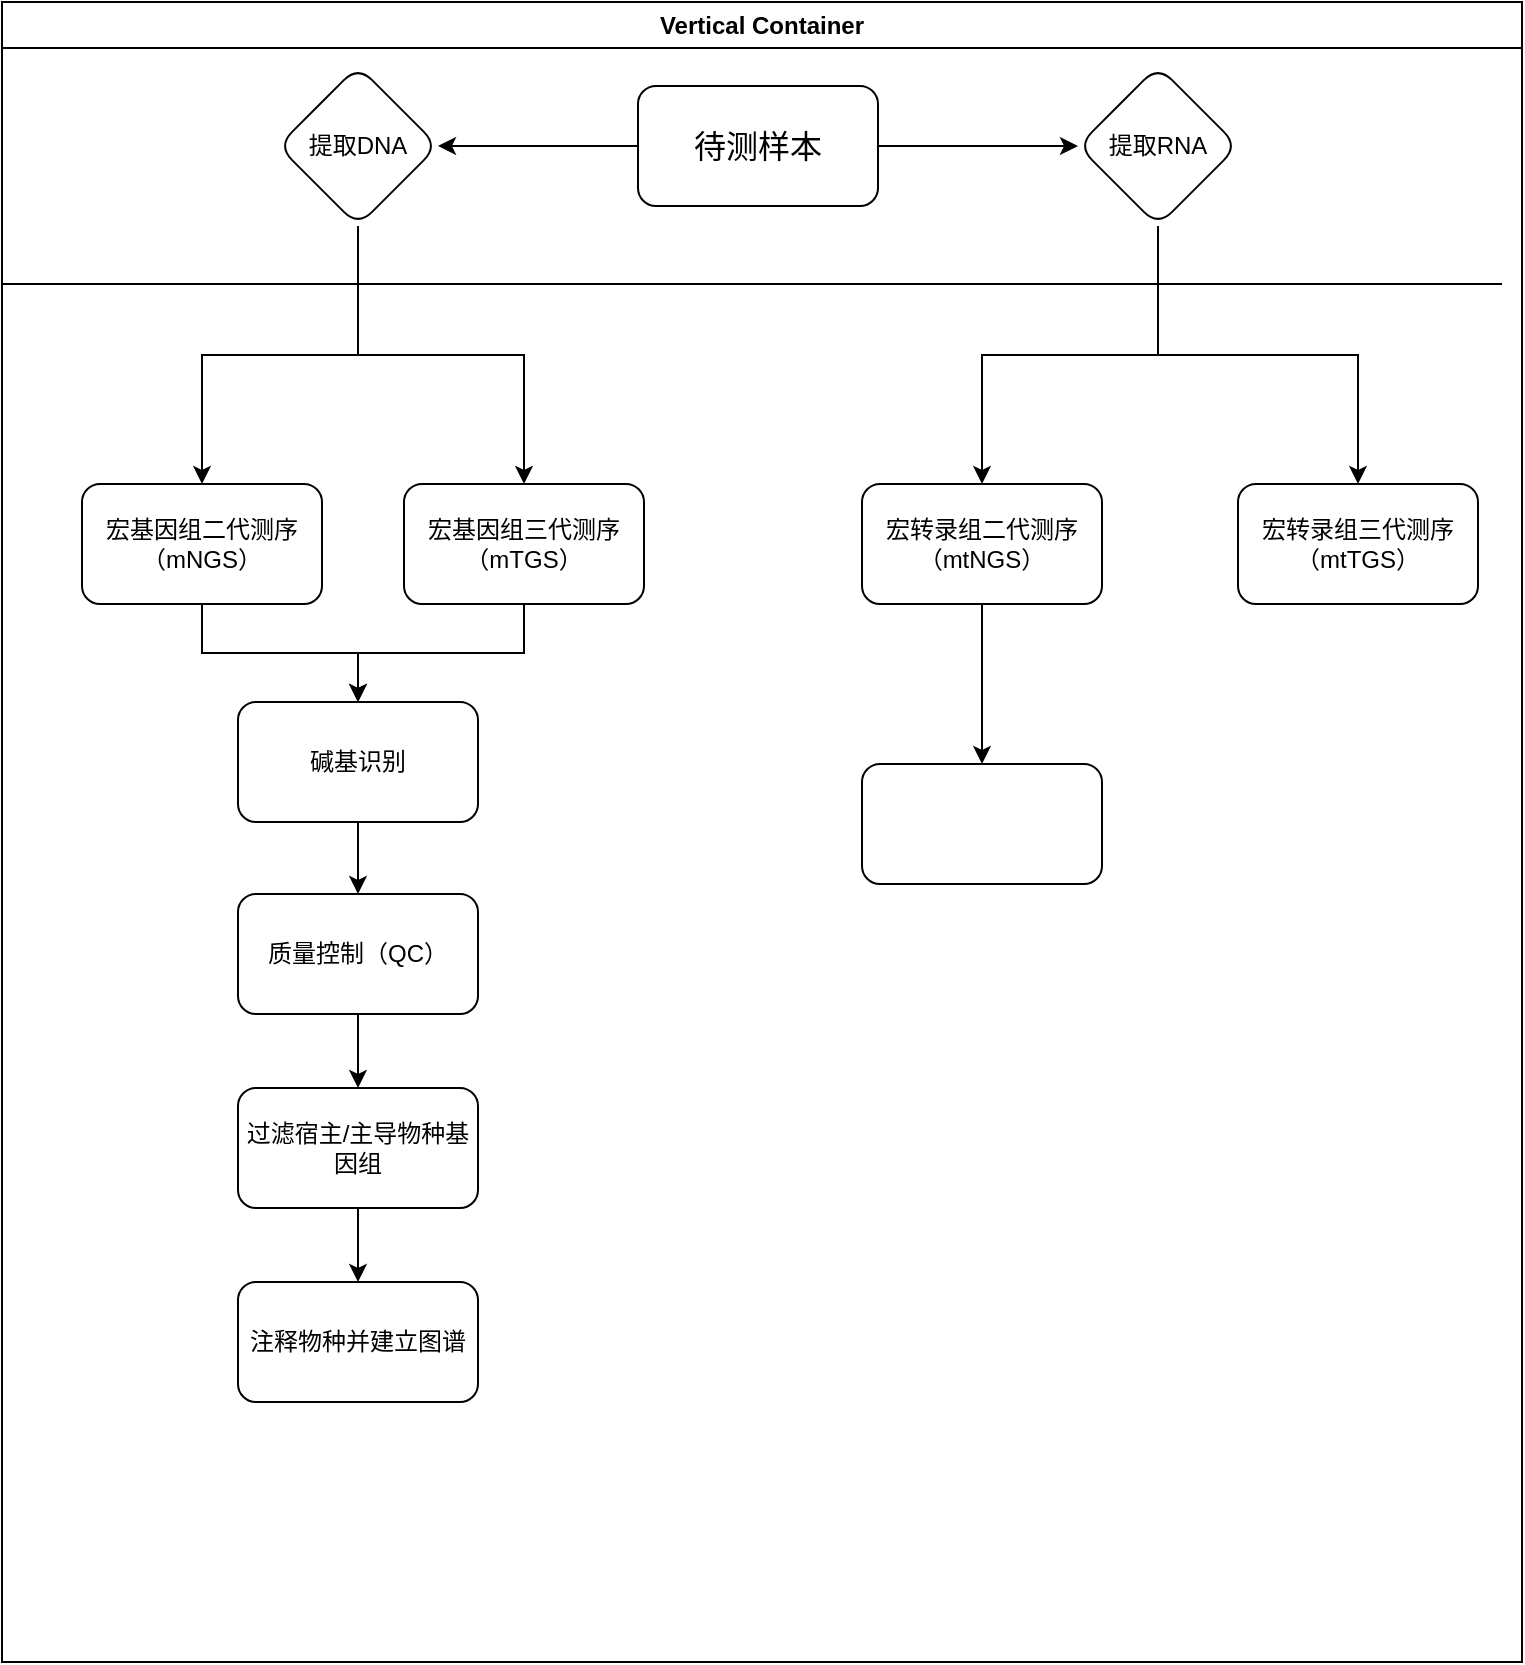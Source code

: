 <mxfile version="24.7.3" type="github">
  <diagram name="第 1 页" id="mB2ytg4VavdGL_v1y-Tx">
    <mxGraphModel dx="1434" dy="738" grid="1" gridSize="10" guides="1" tooltips="1" connect="1" arrows="1" fold="1" page="1" pageScale="1" pageWidth="827" pageHeight="1169" math="0" shadow="0">
      <root>
        <mxCell id="0" />
        <mxCell id="1" parent="0" />
        <mxCell id="_lkyO2kiW3pLqTKqFde5-1" value="Vertical Container" style="swimlane;whiteSpace=wrap;html=1;" vertex="1" parent="1">
          <mxGeometry x="40" y="100" width="760" height="830" as="geometry">
            <mxRectangle x="40" y="100" width="140" height="30" as="alternateBounds" />
          </mxGeometry>
        </mxCell>
        <mxCell id="_lkyO2kiW3pLqTKqFde5-7" value="" style="edgeStyle=orthogonalEdgeStyle;rounded=0;orthogonalLoop=1;jettySize=auto;html=1;" edge="1" parent="_lkyO2kiW3pLqTKqFde5-1" source="_lkyO2kiW3pLqTKqFde5-5" target="_lkyO2kiW3pLqTKqFde5-6">
          <mxGeometry relative="1" as="geometry" />
        </mxCell>
        <mxCell id="_lkyO2kiW3pLqTKqFde5-9" value="" style="edgeStyle=orthogonalEdgeStyle;rounded=0;orthogonalLoop=1;jettySize=auto;html=1;" edge="1" parent="_lkyO2kiW3pLqTKqFde5-1" source="_lkyO2kiW3pLqTKqFde5-5" target="_lkyO2kiW3pLqTKqFde5-8">
          <mxGeometry relative="1" as="geometry" />
        </mxCell>
        <mxCell id="_lkyO2kiW3pLqTKqFde5-5" value="&lt;font style=&quot;font-size: 16px;&quot;&gt;待测样本&lt;/font&gt;" style="rounded=1;whiteSpace=wrap;html=1;" vertex="1" parent="_lkyO2kiW3pLqTKqFde5-1">
          <mxGeometry x="318" y="42" width="120" height="60" as="geometry" />
        </mxCell>
        <mxCell id="_lkyO2kiW3pLqTKqFde5-14" value="" style="edgeStyle=orthogonalEdgeStyle;rounded=0;orthogonalLoop=1;jettySize=auto;html=1;" edge="1" parent="_lkyO2kiW3pLqTKqFde5-1" source="_lkyO2kiW3pLqTKqFde5-6" target="_lkyO2kiW3pLqTKqFde5-13">
          <mxGeometry relative="1" as="geometry" />
        </mxCell>
        <mxCell id="_lkyO2kiW3pLqTKqFde5-17" style="edgeStyle=orthogonalEdgeStyle;rounded=0;orthogonalLoop=1;jettySize=auto;html=1;exitX=0.5;exitY=1;exitDx=0;exitDy=0;entryX=0.5;entryY=0;entryDx=0;entryDy=0;" edge="1" parent="_lkyO2kiW3pLqTKqFde5-1" source="_lkyO2kiW3pLqTKqFde5-6" target="_lkyO2kiW3pLqTKqFde5-15">
          <mxGeometry relative="1" as="geometry" />
        </mxCell>
        <mxCell id="_lkyO2kiW3pLqTKqFde5-6" value="&lt;span style=&quot;text-wrap: nowrap;&quot;&gt;提取DNA&lt;/span&gt;" style="rhombus;whiteSpace=wrap;html=1;rounded=1;" vertex="1" parent="_lkyO2kiW3pLqTKqFde5-1">
          <mxGeometry x="138" y="32" width="80" height="80" as="geometry" />
        </mxCell>
        <mxCell id="_lkyO2kiW3pLqTKqFde5-19" value="" style="edgeStyle=orthogonalEdgeStyle;rounded=0;orthogonalLoop=1;jettySize=auto;html=1;" edge="1" parent="_lkyO2kiW3pLqTKqFde5-1" source="_lkyO2kiW3pLqTKqFde5-8" target="_lkyO2kiW3pLqTKqFde5-18">
          <mxGeometry relative="1" as="geometry" />
        </mxCell>
        <mxCell id="_lkyO2kiW3pLqTKqFde5-22" style="edgeStyle=orthogonalEdgeStyle;rounded=0;orthogonalLoop=1;jettySize=auto;html=1;exitX=0.5;exitY=1;exitDx=0;exitDy=0;entryX=0.5;entryY=0;entryDx=0;entryDy=0;" edge="1" parent="_lkyO2kiW3pLqTKqFde5-1" source="_lkyO2kiW3pLqTKqFde5-8" target="_lkyO2kiW3pLqTKqFde5-20">
          <mxGeometry relative="1" as="geometry" />
        </mxCell>
        <mxCell id="_lkyO2kiW3pLqTKqFde5-8" value="&lt;span style=&quot;text-wrap: nowrap;&quot;&gt;提取RNA&lt;/span&gt;" style="rhombus;whiteSpace=wrap;html=1;rounded=1;" vertex="1" parent="_lkyO2kiW3pLqTKqFde5-1">
          <mxGeometry x="538" y="32" width="80" height="80" as="geometry" />
        </mxCell>
        <mxCell id="_lkyO2kiW3pLqTKqFde5-43" value="" style="edgeStyle=orthogonalEdgeStyle;rounded=0;orthogonalLoop=1;jettySize=auto;html=1;" edge="1" parent="_lkyO2kiW3pLqTKqFde5-1" source="_lkyO2kiW3pLqTKqFde5-13" target="_lkyO2kiW3pLqTKqFde5-42">
          <mxGeometry relative="1" as="geometry" />
        </mxCell>
        <mxCell id="_lkyO2kiW3pLqTKqFde5-13" value="宏基因组二代测序&lt;div&gt;（mNGS）&lt;/div&gt;" style="whiteSpace=wrap;html=1;rounded=1;" vertex="1" parent="_lkyO2kiW3pLqTKqFde5-1">
          <mxGeometry x="40" y="241" width="120" height="60" as="geometry" />
        </mxCell>
        <mxCell id="_lkyO2kiW3pLqTKqFde5-44" style="edgeStyle=orthogonalEdgeStyle;rounded=0;orthogonalLoop=1;jettySize=auto;html=1;exitX=0.5;exitY=1;exitDx=0;exitDy=0;" edge="1" parent="_lkyO2kiW3pLqTKqFde5-1" source="_lkyO2kiW3pLqTKqFde5-15" target="_lkyO2kiW3pLqTKqFde5-42">
          <mxGeometry relative="1" as="geometry" />
        </mxCell>
        <mxCell id="_lkyO2kiW3pLqTKqFde5-15" value="宏基因组三代测序&lt;div&gt;（mTGS）&lt;/div&gt;" style="whiteSpace=wrap;html=1;rounded=1;" vertex="1" parent="_lkyO2kiW3pLqTKqFde5-1">
          <mxGeometry x="201" y="241" width="120" height="60" as="geometry" />
        </mxCell>
        <mxCell id="_lkyO2kiW3pLqTKqFde5-52" value="" style="edgeStyle=orthogonalEdgeStyle;rounded=0;orthogonalLoop=1;jettySize=auto;html=1;" edge="1" parent="_lkyO2kiW3pLqTKqFde5-1" source="_lkyO2kiW3pLqTKqFde5-18" target="_lkyO2kiW3pLqTKqFde5-51">
          <mxGeometry relative="1" as="geometry" />
        </mxCell>
        <mxCell id="_lkyO2kiW3pLqTKqFde5-18" value="宏转录组二代测序&lt;div&gt;（mtNGS）&lt;/div&gt;" style="whiteSpace=wrap;html=1;rounded=1;" vertex="1" parent="_lkyO2kiW3pLqTKqFde5-1">
          <mxGeometry x="430" y="241" width="120" height="60" as="geometry" />
        </mxCell>
        <mxCell id="_lkyO2kiW3pLqTKqFde5-20" value="宏转录组三代测序&lt;div&gt;（mtTGS）&lt;/div&gt;" style="whiteSpace=wrap;html=1;rounded=1;" vertex="1" parent="_lkyO2kiW3pLqTKqFde5-1">
          <mxGeometry x="618" y="241" width="120" height="60" as="geometry" />
        </mxCell>
        <mxCell id="_lkyO2kiW3pLqTKqFde5-46" value="" style="edgeStyle=orthogonalEdgeStyle;rounded=0;orthogonalLoop=1;jettySize=auto;html=1;" edge="1" parent="_lkyO2kiW3pLqTKqFde5-1" source="_lkyO2kiW3pLqTKqFde5-42" target="_lkyO2kiW3pLqTKqFde5-45">
          <mxGeometry relative="1" as="geometry" />
        </mxCell>
        <mxCell id="_lkyO2kiW3pLqTKqFde5-42" value="碱基识别" style="whiteSpace=wrap;html=1;rounded=1;" vertex="1" parent="_lkyO2kiW3pLqTKqFde5-1">
          <mxGeometry x="118" y="350" width="120" height="60" as="geometry" />
        </mxCell>
        <mxCell id="_lkyO2kiW3pLqTKqFde5-48" value="" style="edgeStyle=orthogonalEdgeStyle;rounded=0;orthogonalLoop=1;jettySize=auto;html=1;" edge="1" parent="_lkyO2kiW3pLqTKqFde5-1" source="_lkyO2kiW3pLqTKqFde5-45" target="_lkyO2kiW3pLqTKqFde5-47">
          <mxGeometry relative="1" as="geometry" />
        </mxCell>
        <mxCell id="_lkyO2kiW3pLqTKqFde5-45" value="质量控制（QC）" style="whiteSpace=wrap;html=1;rounded=1;" vertex="1" parent="_lkyO2kiW3pLqTKqFde5-1">
          <mxGeometry x="118" y="446" width="120" height="60" as="geometry" />
        </mxCell>
        <mxCell id="_lkyO2kiW3pLqTKqFde5-50" value="" style="edgeStyle=orthogonalEdgeStyle;rounded=0;orthogonalLoop=1;jettySize=auto;html=1;" edge="1" parent="_lkyO2kiW3pLqTKqFde5-1" source="_lkyO2kiW3pLqTKqFde5-47" target="_lkyO2kiW3pLqTKqFde5-49">
          <mxGeometry relative="1" as="geometry" />
        </mxCell>
        <mxCell id="_lkyO2kiW3pLqTKqFde5-47" value="过滤宿主/主导物种基因组" style="whiteSpace=wrap;html=1;rounded=1;" vertex="1" parent="_lkyO2kiW3pLqTKqFde5-1">
          <mxGeometry x="118" y="543" width="120" height="60" as="geometry" />
        </mxCell>
        <mxCell id="_lkyO2kiW3pLqTKqFde5-49" value="注释物种并建立图谱" style="whiteSpace=wrap;html=1;rounded=1;" vertex="1" parent="_lkyO2kiW3pLqTKqFde5-1">
          <mxGeometry x="118" y="640" width="120" height="60" as="geometry" />
        </mxCell>
        <mxCell id="_lkyO2kiW3pLqTKqFde5-51" value="" style="whiteSpace=wrap;html=1;rounded=1;" vertex="1" parent="_lkyO2kiW3pLqTKqFde5-1">
          <mxGeometry x="430" y="381" width="120" height="60" as="geometry" />
        </mxCell>
        <mxCell id="_lkyO2kiW3pLqTKqFde5-41" value="" style="endArrow=none;html=1;rounded=0;exitX=0;exitY=0.25;exitDx=0;exitDy=0;entryX=1;entryY=0.25;entryDx=0;entryDy=0;" edge="1" parent="1">
          <mxGeometry width="50" height="50" relative="1" as="geometry">
            <mxPoint x="40" y="241" as="sourcePoint" />
            <mxPoint x="790" y="241" as="targetPoint" />
          </mxGeometry>
        </mxCell>
      </root>
    </mxGraphModel>
  </diagram>
</mxfile>
